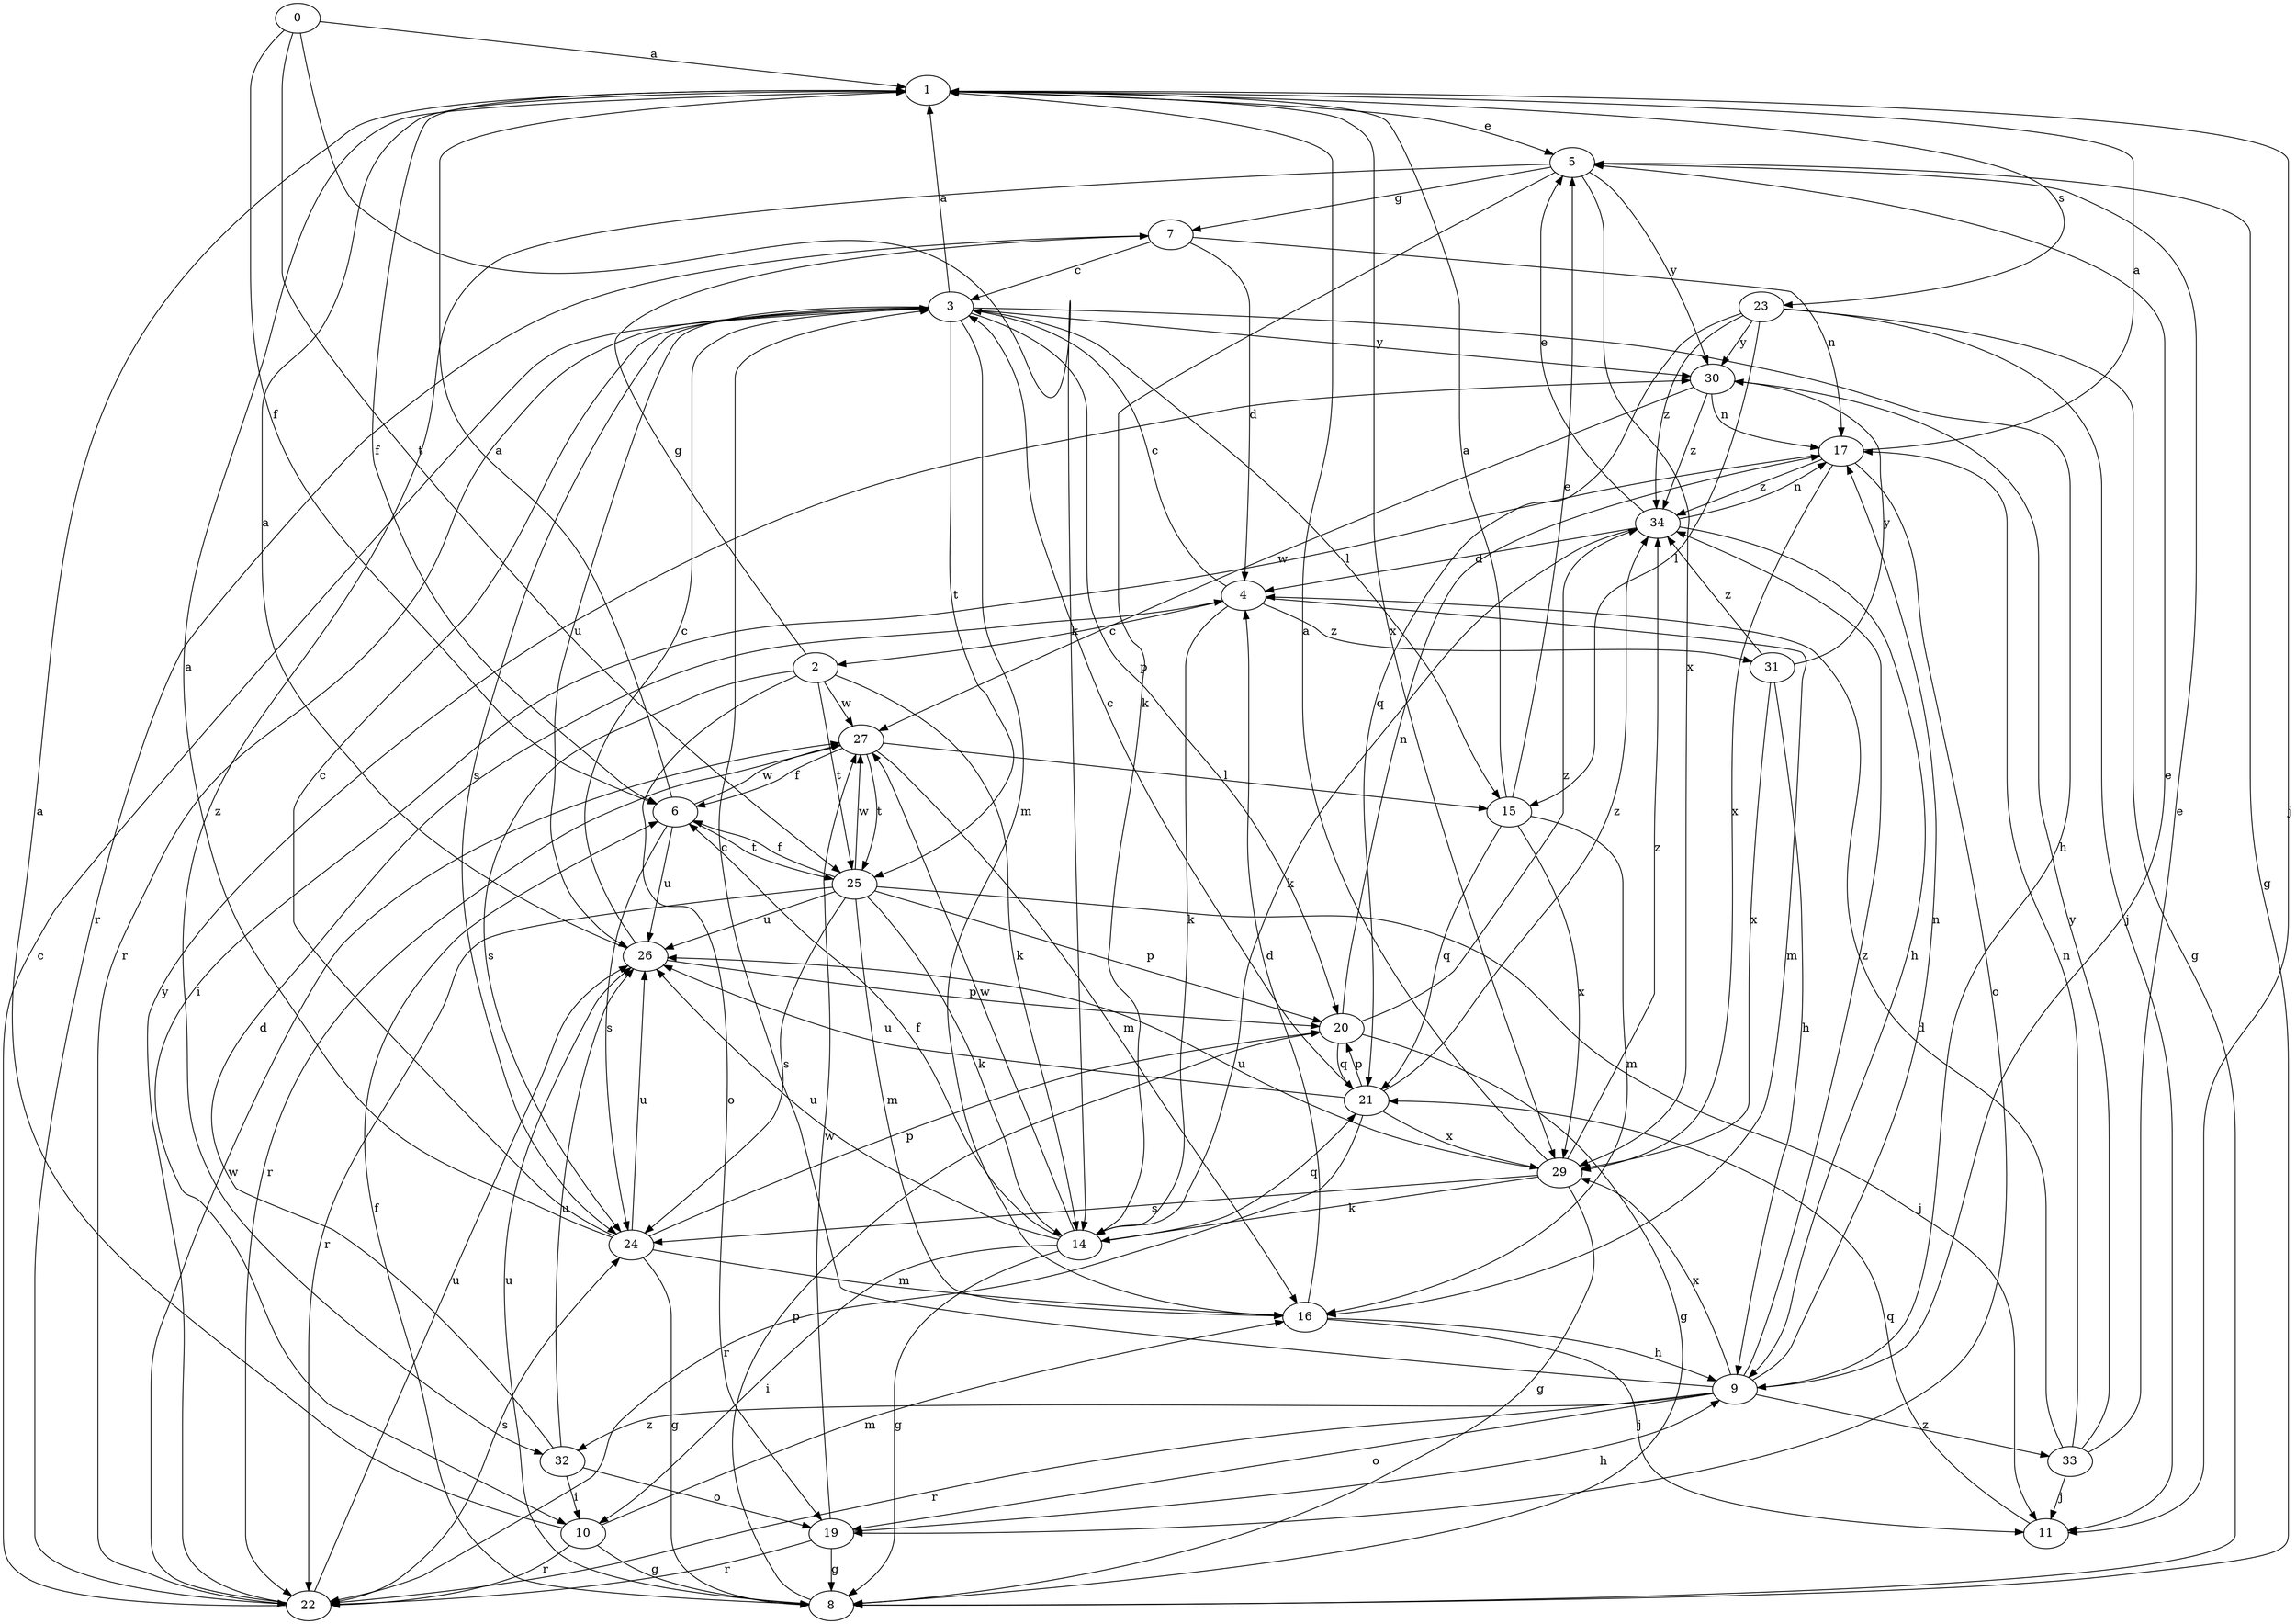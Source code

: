 strict digraph  {
0;
1;
2;
3;
4;
5;
6;
7;
8;
9;
10;
11;
14;
15;
16;
17;
19;
20;
21;
22;
23;
24;
25;
26;
27;
29;
30;
31;
32;
33;
34;
0 -> 1  [label=a];
0 -> 6  [label=f];
0 -> 14  [label=k];
0 -> 25  [label=t];
1 -> 5  [label=e];
1 -> 6  [label=f];
1 -> 11  [label=j];
1 -> 23  [label=s];
1 -> 29  [label=x];
2 -> 7  [label=g];
2 -> 14  [label=k];
2 -> 19  [label=o];
2 -> 24  [label=s];
2 -> 25  [label=t];
2 -> 27  [label=w];
3 -> 1  [label=a];
3 -> 9  [label=h];
3 -> 15  [label=l];
3 -> 16  [label=m];
3 -> 20  [label=p];
3 -> 22  [label=r];
3 -> 24  [label=s];
3 -> 25  [label=t];
3 -> 26  [label=u];
3 -> 30  [label=y];
4 -> 2  [label=c];
4 -> 3  [label=c];
4 -> 14  [label=k];
4 -> 16  [label=m];
4 -> 31  [label=z];
5 -> 7  [label=g];
5 -> 8  [label=g];
5 -> 14  [label=k];
5 -> 29  [label=x];
5 -> 30  [label=y];
5 -> 32  [label=z];
6 -> 1  [label=a];
6 -> 24  [label=s];
6 -> 25  [label=t];
6 -> 26  [label=u];
6 -> 27  [label=w];
7 -> 3  [label=c];
7 -> 4  [label=d];
7 -> 17  [label=n];
7 -> 22  [label=r];
8 -> 6  [label=f];
8 -> 20  [label=p];
8 -> 26  [label=u];
9 -> 3  [label=c];
9 -> 5  [label=e];
9 -> 17  [label=n];
9 -> 19  [label=o];
9 -> 22  [label=r];
9 -> 29  [label=x];
9 -> 32  [label=z];
9 -> 33  [label=z];
9 -> 34  [label=z];
10 -> 1  [label=a];
10 -> 8  [label=g];
10 -> 16  [label=m];
10 -> 22  [label=r];
11 -> 21  [label=q];
14 -> 6  [label=f];
14 -> 8  [label=g];
14 -> 10  [label=i];
14 -> 21  [label=q];
14 -> 26  [label=u];
14 -> 27  [label=w];
15 -> 1  [label=a];
15 -> 5  [label=e];
15 -> 16  [label=m];
15 -> 21  [label=q];
15 -> 29  [label=x];
16 -> 4  [label=d];
16 -> 9  [label=h];
16 -> 11  [label=j];
17 -> 1  [label=a];
17 -> 10  [label=i];
17 -> 19  [label=o];
17 -> 29  [label=x];
17 -> 34  [label=z];
19 -> 8  [label=g];
19 -> 9  [label=h];
19 -> 22  [label=r];
19 -> 27  [label=w];
20 -> 8  [label=g];
20 -> 17  [label=n];
20 -> 21  [label=q];
20 -> 34  [label=z];
21 -> 3  [label=c];
21 -> 20  [label=p];
21 -> 22  [label=r];
21 -> 26  [label=u];
21 -> 29  [label=x];
21 -> 34  [label=z];
22 -> 3  [label=c];
22 -> 24  [label=s];
22 -> 26  [label=u];
22 -> 27  [label=w];
22 -> 30  [label=y];
23 -> 8  [label=g];
23 -> 11  [label=j];
23 -> 15  [label=l];
23 -> 21  [label=q];
23 -> 30  [label=y];
23 -> 34  [label=z];
24 -> 1  [label=a];
24 -> 3  [label=c];
24 -> 8  [label=g];
24 -> 16  [label=m];
24 -> 20  [label=p];
24 -> 26  [label=u];
25 -> 6  [label=f];
25 -> 11  [label=j];
25 -> 14  [label=k];
25 -> 16  [label=m];
25 -> 20  [label=p];
25 -> 22  [label=r];
25 -> 24  [label=s];
25 -> 26  [label=u];
25 -> 27  [label=w];
26 -> 1  [label=a];
26 -> 3  [label=c];
26 -> 20  [label=p];
27 -> 6  [label=f];
27 -> 15  [label=l];
27 -> 16  [label=m];
27 -> 22  [label=r];
27 -> 25  [label=t];
29 -> 1  [label=a];
29 -> 8  [label=g];
29 -> 14  [label=k];
29 -> 24  [label=s];
29 -> 26  [label=u];
29 -> 34  [label=z];
30 -> 17  [label=n];
30 -> 27  [label=w];
30 -> 34  [label=z];
31 -> 9  [label=h];
31 -> 29  [label=x];
31 -> 30  [label=y];
31 -> 34  [label=z];
32 -> 4  [label=d];
32 -> 10  [label=i];
32 -> 19  [label=o];
32 -> 26  [label=u];
33 -> 4  [label=d];
33 -> 5  [label=e];
33 -> 11  [label=j];
33 -> 17  [label=n];
33 -> 30  [label=y];
34 -> 4  [label=d];
34 -> 5  [label=e];
34 -> 9  [label=h];
34 -> 14  [label=k];
34 -> 17  [label=n];
}
